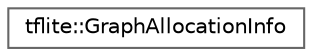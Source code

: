 digraph "Graphical Class Hierarchy"
{
 // LATEX_PDF_SIZE
  bgcolor="transparent";
  edge [fontname=Helvetica,fontsize=10,labelfontname=Helvetica,labelfontsize=10];
  node [fontname=Helvetica,fontsize=10,shape=box,height=0.2,width=0.4];
  rankdir="LR";
  Node0 [id="Node000000",label="tflite::GraphAllocationInfo",height=0.2,width=0.4,color="grey40", fillcolor="white", style="filled",URL="$structtflite_1_1_graph_allocation_info.html",tooltip=" "];
}
